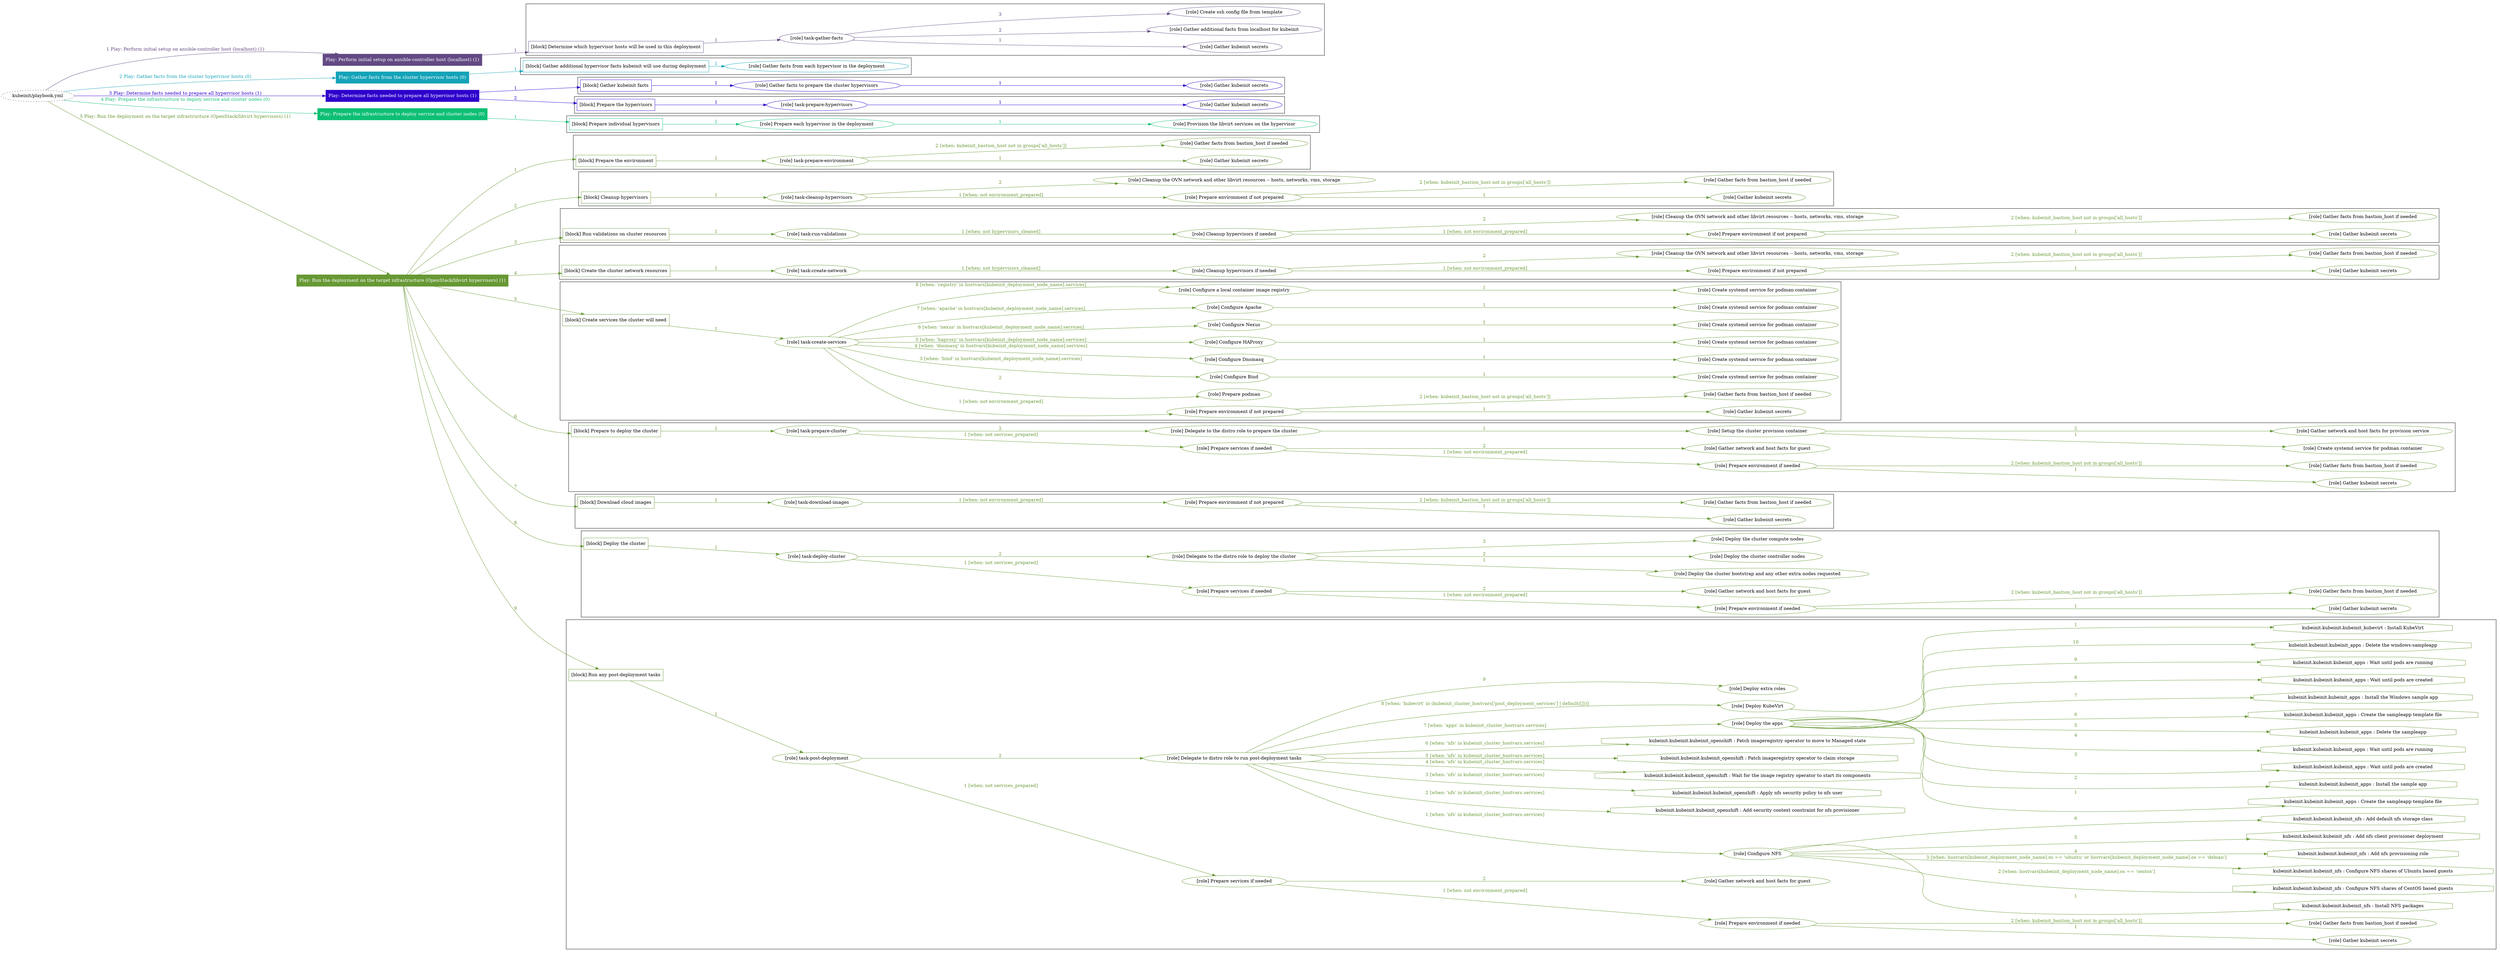 digraph {
	graph [concentrate=true ordering=in rankdir=LR ratio=fill]
	edge [esep=5 sep=10]
	"kubeinit/playbook.yml" [URL="/home/runner/work/kubeinit/kubeinit/kubeinit/playbook.yml" id=playbook_01d85b80 style=dotted]
	"kubeinit/playbook.yml" -> play_3785a8a6 [label="1 Play: Perform initial setup on ansible-controller host (localhost) (1)" color="#624983" fontcolor="#624983" id=edge_play_3785a8a6 labeltooltip="1 Play: Perform initial setup on ansible-controller host (localhost) (1)" tooltip="1 Play: Perform initial setup on ansible-controller host (localhost) (1)"]
	subgraph "Play: Perform initial setup on ansible-controller host (localhost) (1)" {
		play_3785a8a6 [label="Play: Perform initial setup on ansible-controller host (localhost) (1)" URL="/home/runner/work/kubeinit/kubeinit/kubeinit/playbook.yml" color="#624983" fontcolor="#ffffff" id=play_3785a8a6 shape=box style=filled tooltip=localhost]
		play_3785a8a6 -> block_5329eb02 [label=1 color="#624983" fontcolor="#624983" id=edge_block_5329eb02 labeltooltip=1 tooltip=1]
		subgraph cluster_block_5329eb02 {
			block_5329eb02 [label="[block] Determine which hypervisor hosts will be used in this deployment" URL="/home/runner/work/kubeinit/kubeinit/kubeinit/playbook.yml" color="#624983" id=block_5329eb02 labeltooltip="Determine which hypervisor hosts will be used in this deployment" shape=box tooltip="Determine which hypervisor hosts will be used in this deployment"]
			block_5329eb02 -> role_8358e03d [label="1 " color="#624983" fontcolor="#624983" id=edge_role_8358e03d labeltooltip="1 " tooltip="1 "]
			subgraph "task-gather-facts" {
				role_8358e03d [label="[role] task-gather-facts" URL="/home/runner/work/kubeinit/kubeinit/kubeinit/playbook.yml" color="#624983" id=role_8358e03d tooltip="task-gather-facts"]
				role_8358e03d -> role_225fe380 [label="1 " color="#624983" fontcolor="#624983" id=edge_role_225fe380 labeltooltip="1 " tooltip="1 "]
				subgraph "Gather kubeinit secrets" {
					role_225fe380 [label="[role] Gather kubeinit secrets" URL="/home/runner/.ansible/collections/ansible_collections/kubeinit/kubeinit/roles/kubeinit_prepare/tasks/build_hypervisors_group.yml" color="#624983" id=role_225fe380 tooltip="Gather kubeinit secrets"]
				}
				role_8358e03d -> role_c5b38afd [label="2 " color="#624983" fontcolor="#624983" id=edge_role_c5b38afd labeltooltip="2 " tooltip="2 "]
				subgraph "Gather additional facts from localhost for kubeinit" {
					role_c5b38afd [label="[role] Gather additional facts from localhost for kubeinit" URL="/home/runner/.ansible/collections/ansible_collections/kubeinit/kubeinit/roles/kubeinit_prepare/tasks/build_hypervisors_group.yml" color="#624983" id=role_c5b38afd tooltip="Gather additional facts from localhost for kubeinit"]
				}
				role_8358e03d -> role_5fcb6226 [label="3 " color="#624983" fontcolor="#624983" id=edge_role_5fcb6226 labeltooltip="3 " tooltip="3 "]
				subgraph "Create ssh config file from template" {
					role_5fcb6226 [label="[role] Create ssh config file from template" URL="/home/runner/.ansible/collections/ansible_collections/kubeinit/kubeinit/roles/kubeinit_prepare/tasks/build_hypervisors_group.yml" color="#624983" id=role_5fcb6226 tooltip="Create ssh config file from template"]
				}
			}
		}
	}
	"kubeinit/playbook.yml" -> play_e0eb6b1d [label="2 Play: Gather facts from the cluster hypervisor hosts (0)" color="#14a3b8" fontcolor="#14a3b8" id=edge_play_e0eb6b1d labeltooltip="2 Play: Gather facts from the cluster hypervisor hosts (0)" tooltip="2 Play: Gather facts from the cluster hypervisor hosts (0)"]
	subgraph "Play: Gather facts from the cluster hypervisor hosts (0)" {
		play_e0eb6b1d [label="Play: Gather facts from the cluster hypervisor hosts (0)" URL="/home/runner/work/kubeinit/kubeinit/kubeinit/playbook.yml" color="#14a3b8" fontcolor="#ffffff" id=play_e0eb6b1d shape=box style=filled tooltip="Play: Gather facts from the cluster hypervisor hosts (0)"]
		play_e0eb6b1d -> block_9f5213ae [label=1 color="#14a3b8" fontcolor="#14a3b8" id=edge_block_9f5213ae labeltooltip=1 tooltip=1]
		subgraph cluster_block_9f5213ae {
			block_9f5213ae [label="[block] Gather additional hypervisor facts kubeinit will use during deployment" URL="/home/runner/work/kubeinit/kubeinit/kubeinit/playbook.yml" color="#14a3b8" id=block_9f5213ae labeltooltip="Gather additional hypervisor facts kubeinit will use during deployment" shape=box tooltip="Gather additional hypervisor facts kubeinit will use during deployment"]
			block_9f5213ae -> role_2575044a [label="1 " color="#14a3b8" fontcolor="#14a3b8" id=edge_role_2575044a labeltooltip="1 " tooltip="1 "]
			subgraph "Gather facts from each hypervisor in the deployment" {
				role_2575044a [label="[role] Gather facts from each hypervisor in the deployment" URL="/home/runner/work/kubeinit/kubeinit/kubeinit/playbook.yml" color="#14a3b8" id=role_2575044a tooltip="Gather facts from each hypervisor in the deployment"]
			}
		}
	}
	"kubeinit/playbook.yml" -> play_742e9309 [label="3 Play: Determine facts needed to prepare all hypervisor hosts (1)" color="#2e00cc" fontcolor="#2e00cc" id=edge_play_742e9309 labeltooltip="3 Play: Determine facts needed to prepare all hypervisor hosts (1)" tooltip="3 Play: Determine facts needed to prepare all hypervisor hosts (1)"]
	subgraph "Play: Determine facts needed to prepare all hypervisor hosts (1)" {
		play_742e9309 [label="Play: Determine facts needed to prepare all hypervisor hosts (1)" URL="/home/runner/work/kubeinit/kubeinit/kubeinit/playbook.yml" color="#2e00cc" fontcolor="#ffffff" id=play_742e9309 shape=box style=filled tooltip=localhost]
		play_742e9309 -> block_6337d949 [label=1 color="#2e00cc" fontcolor="#2e00cc" id=edge_block_6337d949 labeltooltip=1 tooltip=1]
		subgraph cluster_block_6337d949 {
			block_6337d949 [label="[block] Gather kubeinit facts" URL="/home/runner/work/kubeinit/kubeinit/kubeinit/playbook.yml" color="#2e00cc" id=block_6337d949 labeltooltip="Gather kubeinit facts" shape=box tooltip="Gather kubeinit facts"]
			block_6337d949 -> role_e6c2a853 [label="1 " color="#2e00cc" fontcolor="#2e00cc" id=edge_role_e6c2a853 labeltooltip="1 " tooltip="1 "]
			subgraph "Gather facts to prepare the cluster hypervisors" {
				role_e6c2a853 [label="[role] Gather facts to prepare the cluster hypervisors" URL="/home/runner/work/kubeinit/kubeinit/kubeinit/playbook.yml" color="#2e00cc" id=role_e6c2a853 tooltip="Gather facts to prepare the cluster hypervisors"]
				role_e6c2a853 -> role_673e0868 [label="1 " color="#2e00cc" fontcolor="#2e00cc" id=edge_role_673e0868 labeltooltip="1 " tooltip="1 "]
				subgraph "Gather kubeinit secrets" {
					role_673e0868 [label="[role] Gather kubeinit secrets" URL="/home/runner/.ansible/collections/ansible_collections/kubeinit/kubeinit/roles/kubeinit_prepare/tasks/gather_kubeinit_facts.yml" color="#2e00cc" id=role_673e0868 tooltip="Gather kubeinit secrets"]
				}
			}
		}
		play_742e9309 -> block_fb7d876c [label=2 color="#2e00cc" fontcolor="#2e00cc" id=edge_block_fb7d876c labeltooltip=2 tooltip=2]
		subgraph cluster_block_fb7d876c {
			block_fb7d876c [label="[block] Prepare the hypervisors" URL="/home/runner/work/kubeinit/kubeinit/kubeinit/playbook.yml" color="#2e00cc" id=block_fb7d876c labeltooltip="Prepare the hypervisors" shape=box tooltip="Prepare the hypervisors"]
			block_fb7d876c -> role_aef531b2 [label="1 " color="#2e00cc" fontcolor="#2e00cc" id=edge_role_aef531b2 labeltooltip="1 " tooltip="1 "]
			subgraph "task-prepare-hypervisors" {
				role_aef531b2 [label="[role] task-prepare-hypervisors" URL="/home/runner/work/kubeinit/kubeinit/kubeinit/playbook.yml" color="#2e00cc" id=role_aef531b2 tooltip="task-prepare-hypervisors"]
				role_aef531b2 -> role_ce26bd23 [label="1 " color="#2e00cc" fontcolor="#2e00cc" id=edge_role_ce26bd23 labeltooltip="1 " tooltip="1 "]
				subgraph "Gather kubeinit secrets" {
					role_ce26bd23 [label="[role] Gather kubeinit secrets" URL="/home/runner/.ansible/collections/ansible_collections/kubeinit/kubeinit/roles/kubeinit_prepare/tasks/gather_kubeinit_facts.yml" color="#2e00cc" id=role_ce26bd23 tooltip="Gather kubeinit secrets"]
				}
			}
		}
	}
	"kubeinit/playbook.yml" -> play_235614dc [label="4 Play: Prepare the infrastructure to deploy service and cluster nodes (0)" color="#0dbf74" fontcolor="#0dbf74" id=edge_play_235614dc labeltooltip="4 Play: Prepare the infrastructure to deploy service and cluster nodes (0)" tooltip="4 Play: Prepare the infrastructure to deploy service and cluster nodes (0)"]
	subgraph "Play: Prepare the infrastructure to deploy service and cluster nodes (0)" {
		play_235614dc [label="Play: Prepare the infrastructure to deploy service and cluster nodes (0)" URL="/home/runner/work/kubeinit/kubeinit/kubeinit/playbook.yml" color="#0dbf74" fontcolor="#ffffff" id=play_235614dc shape=box style=filled tooltip="Play: Prepare the infrastructure to deploy service and cluster nodes (0)"]
		play_235614dc -> block_96fcbb6e [label=1 color="#0dbf74" fontcolor="#0dbf74" id=edge_block_96fcbb6e labeltooltip=1 tooltip=1]
		subgraph cluster_block_96fcbb6e {
			block_96fcbb6e [label="[block] Prepare individual hypervisors" URL="/home/runner/work/kubeinit/kubeinit/kubeinit/playbook.yml" color="#0dbf74" id=block_96fcbb6e labeltooltip="Prepare individual hypervisors" shape=box tooltip="Prepare individual hypervisors"]
			block_96fcbb6e -> role_f388e358 [label="1 " color="#0dbf74" fontcolor="#0dbf74" id=edge_role_f388e358 labeltooltip="1 " tooltip="1 "]
			subgraph "Prepare each hypervisor in the deployment" {
				role_f388e358 [label="[role] Prepare each hypervisor in the deployment" URL="/home/runner/work/kubeinit/kubeinit/kubeinit/playbook.yml" color="#0dbf74" id=role_f388e358 tooltip="Prepare each hypervisor in the deployment"]
				role_f388e358 -> role_c41fca25 [label="1 " color="#0dbf74" fontcolor="#0dbf74" id=edge_role_c41fca25 labeltooltip="1 " tooltip="1 "]
				subgraph "Provision the libvirt services on the hypervisor" {
					role_c41fca25 [label="[role] Provision the libvirt services on the hypervisor" URL="/home/runner/.ansible/collections/ansible_collections/kubeinit/kubeinit/roles/kubeinit_prepare/tasks/prepare_hypervisor.yml" color="#0dbf74" id=role_c41fca25 tooltip="Provision the libvirt services on the hypervisor"]
				}
			}
		}
	}
	"kubeinit/playbook.yml" -> play_b3425f97 [label="5 Play: Run the deployment on the target infrastructure (OpenStack/libvirt hypervisors) (1)" color="#679834" fontcolor="#679834" id=edge_play_b3425f97 labeltooltip="5 Play: Run the deployment on the target infrastructure (OpenStack/libvirt hypervisors) (1)" tooltip="5 Play: Run the deployment on the target infrastructure (OpenStack/libvirt hypervisors) (1)"]
	subgraph "Play: Run the deployment on the target infrastructure (OpenStack/libvirt hypervisors) (1)" {
		play_b3425f97 [label="Play: Run the deployment on the target infrastructure (OpenStack/libvirt hypervisors) (1)" URL="/home/runner/work/kubeinit/kubeinit/kubeinit/playbook.yml" color="#679834" fontcolor="#ffffff" id=play_b3425f97 shape=box style=filled tooltip=localhost]
		play_b3425f97 -> block_411c1787 [label=1 color="#679834" fontcolor="#679834" id=edge_block_411c1787 labeltooltip=1 tooltip=1]
		subgraph cluster_block_411c1787 {
			block_411c1787 [label="[block] Prepare the environment" URL="/home/runner/work/kubeinit/kubeinit/kubeinit/playbook.yml" color="#679834" id=block_411c1787 labeltooltip="Prepare the environment" shape=box tooltip="Prepare the environment"]
			block_411c1787 -> role_1456b27b [label="1 " color="#679834" fontcolor="#679834" id=edge_role_1456b27b labeltooltip="1 " tooltip="1 "]
			subgraph "task-prepare-environment" {
				role_1456b27b [label="[role] task-prepare-environment" URL="/home/runner/work/kubeinit/kubeinit/kubeinit/playbook.yml" color="#679834" id=role_1456b27b tooltip="task-prepare-environment"]
				role_1456b27b -> role_28a16253 [label="1 " color="#679834" fontcolor="#679834" id=edge_role_28a16253 labeltooltip="1 " tooltip="1 "]
				subgraph "Gather kubeinit secrets" {
					role_28a16253 [label="[role] Gather kubeinit secrets" URL="/home/runner/.ansible/collections/ansible_collections/kubeinit/kubeinit/roles/kubeinit_prepare/tasks/gather_kubeinit_facts.yml" color="#679834" id=role_28a16253 tooltip="Gather kubeinit secrets"]
				}
				role_1456b27b -> role_423ded57 [label="2 [when: kubeinit_bastion_host not in groups['all_hosts']]" color="#679834" fontcolor="#679834" id=edge_role_423ded57 labeltooltip="2 [when: kubeinit_bastion_host not in groups['all_hosts']]" tooltip="2 [when: kubeinit_bastion_host not in groups['all_hosts']]"]
				subgraph "Gather facts from bastion_host if needed" {
					role_423ded57 [label="[role] Gather facts from bastion_host if needed" URL="/home/runner/.ansible/collections/ansible_collections/kubeinit/kubeinit/roles/kubeinit_prepare/tasks/main.yml" color="#679834" id=role_423ded57 tooltip="Gather facts from bastion_host if needed"]
				}
			}
		}
		play_b3425f97 -> block_fc45793d [label=2 color="#679834" fontcolor="#679834" id=edge_block_fc45793d labeltooltip=2 tooltip=2]
		subgraph cluster_block_fc45793d {
			block_fc45793d [label="[block] Cleanup hypervisors" URL="/home/runner/work/kubeinit/kubeinit/kubeinit/playbook.yml" color="#679834" id=block_fc45793d labeltooltip="Cleanup hypervisors" shape=box tooltip="Cleanup hypervisors"]
			block_fc45793d -> role_760234c0 [label="1 " color="#679834" fontcolor="#679834" id=edge_role_760234c0 labeltooltip="1 " tooltip="1 "]
			subgraph "task-cleanup-hypervisors" {
				role_760234c0 [label="[role] task-cleanup-hypervisors" URL="/home/runner/work/kubeinit/kubeinit/kubeinit/playbook.yml" color="#679834" id=role_760234c0 tooltip="task-cleanup-hypervisors"]
				role_760234c0 -> role_7d12f25f [label="1 [when: not environment_prepared]" color="#679834" fontcolor="#679834" id=edge_role_7d12f25f labeltooltip="1 [when: not environment_prepared]" tooltip="1 [when: not environment_prepared]"]
				subgraph "Prepare environment if not prepared" {
					role_7d12f25f [label="[role] Prepare environment if not prepared" URL="/home/runner/.ansible/collections/ansible_collections/kubeinit/kubeinit/roles/kubeinit_libvirt/tasks/cleanup_hypervisors.yml" color="#679834" id=role_7d12f25f tooltip="Prepare environment if not prepared"]
					role_7d12f25f -> role_213722a7 [label="1 " color="#679834" fontcolor="#679834" id=edge_role_213722a7 labeltooltip="1 " tooltip="1 "]
					subgraph "Gather kubeinit secrets" {
						role_213722a7 [label="[role] Gather kubeinit secrets" URL="/home/runner/.ansible/collections/ansible_collections/kubeinit/kubeinit/roles/kubeinit_prepare/tasks/gather_kubeinit_facts.yml" color="#679834" id=role_213722a7 tooltip="Gather kubeinit secrets"]
					}
					role_7d12f25f -> role_403885c0 [label="2 [when: kubeinit_bastion_host not in groups['all_hosts']]" color="#679834" fontcolor="#679834" id=edge_role_403885c0 labeltooltip="2 [when: kubeinit_bastion_host not in groups['all_hosts']]" tooltip="2 [when: kubeinit_bastion_host not in groups['all_hosts']]"]
					subgraph "Gather facts from bastion_host if needed" {
						role_403885c0 [label="[role] Gather facts from bastion_host if needed" URL="/home/runner/.ansible/collections/ansible_collections/kubeinit/kubeinit/roles/kubeinit_prepare/tasks/main.yml" color="#679834" id=role_403885c0 tooltip="Gather facts from bastion_host if needed"]
					}
				}
				role_760234c0 -> role_26998427 [label="2 " color="#679834" fontcolor="#679834" id=edge_role_26998427 labeltooltip="2 " tooltip="2 "]
				subgraph "Cleanup the OVN network and other libvirt resources -- hosts, networks, vms, storage" {
					role_26998427 [label="[role] Cleanup the OVN network and other libvirt resources -- hosts, networks, vms, storage" URL="/home/runner/.ansible/collections/ansible_collections/kubeinit/kubeinit/roles/kubeinit_libvirt/tasks/cleanup_hypervisors.yml" color="#679834" id=role_26998427 tooltip="Cleanup the OVN network and other libvirt resources -- hosts, networks, vms, storage"]
				}
			}
		}
		play_b3425f97 -> block_122995e0 [label=3 color="#679834" fontcolor="#679834" id=edge_block_122995e0 labeltooltip=3 tooltip=3]
		subgraph cluster_block_122995e0 {
			block_122995e0 [label="[block] Run validations on cluster resources" URL="/home/runner/work/kubeinit/kubeinit/kubeinit/playbook.yml" color="#679834" id=block_122995e0 labeltooltip="Run validations on cluster resources" shape=box tooltip="Run validations on cluster resources"]
			block_122995e0 -> role_71a7a7f0 [label="1 " color="#679834" fontcolor="#679834" id=edge_role_71a7a7f0 labeltooltip="1 " tooltip="1 "]
			subgraph "task-run-validations" {
				role_71a7a7f0 [label="[role] task-run-validations" URL="/home/runner/work/kubeinit/kubeinit/kubeinit/playbook.yml" color="#679834" id=role_71a7a7f0 tooltip="task-run-validations"]
				role_71a7a7f0 -> role_948289d3 [label="1 [when: not hypervisors_cleaned]" color="#679834" fontcolor="#679834" id=edge_role_948289d3 labeltooltip="1 [when: not hypervisors_cleaned]" tooltip="1 [when: not hypervisors_cleaned]"]
				subgraph "Cleanup hypervisors if needed" {
					role_948289d3 [label="[role] Cleanup hypervisors if needed" URL="/home/runner/.ansible/collections/ansible_collections/kubeinit/kubeinit/roles/kubeinit_validations/tasks/main.yml" color="#679834" id=role_948289d3 tooltip="Cleanup hypervisors if needed"]
					role_948289d3 -> role_897938ac [label="1 [when: not environment_prepared]" color="#679834" fontcolor="#679834" id=edge_role_897938ac labeltooltip="1 [when: not environment_prepared]" tooltip="1 [when: not environment_prepared]"]
					subgraph "Prepare environment if not prepared" {
						role_897938ac [label="[role] Prepare environment if not prepared" URL="/home/runner/.ansible/collections/ansible_collections/kubeinit/kubeinit/roles/kubeinit_libvirt/tasks/cleanup_hypervisors.yml" color="#679834" id=role_897938ac tooltip="Prepare environment if not prepared"]
						role_897938ac -> role_69cac88b [label="1 " color="#679834" fontcolor="#679834" id=edge_role_69cac88b labeltooltip="1 " tooltip="1 "]
						subgraph "Gather kubeinit secrets" {
							role_69cac88b [label="[role] Gather kubeinit secrets" URL="/home/runner/.ansible/collections/ansible_collections/kubeinit/kubeinit/roles/kubeinit_prepare/tasks/gather_kubeinit_facts.yml" color="#679834" id=role_69cac88b tooltip="Gather kubeinit secrets"]
						}
						role_897938ac -> role_ff50681e [label="2 [when: kubeinit_bastion_host not in groups['all_hosts']]" color="#679834" fontcolor="#679834" id=edge_role_ff50681e labeltooltip="2 [when: kubeinit_bastion_host not in groups['all_hosts']]" tooltip="2 [when: kubeinit_bastion_host not in groups['all_hosts']]"]
						subgraph "Gather facts from bastion_host if needed" {
							role_ff50681e [label="[role] Gather facts from bastion_host if needed" URL="/home/runner/.ansible/collections/ansible_collections/kubeinit/kubeinit/roles/kubeinit_prepare/tasks/main.yml" color="#679834" id=role_ff50681e tooltip="Gather facts from bastion_host if needed"]
						}
					}
					role_948289d3 -> role_19290c69 [label="2 " color="#679834" fontcolor="#679834" id=edge_role_19290c69 labeltooltip="2 " tooltip="2 "]
					subgraph "Cleanup the OVN network and other libvirt resources -- hosts, networks, vms, storage" {
						role_19290c69 [label="[role] Cleanup the OVN network and other libvirt resources -- hosts, networks, vms, storage" URL="/home/runner/.ansible/collections/ansible_collections/kubeinit/kubeinit/roles/kubeinit_libvirt/tasks/cleanup_hypervisors.yml" color="#679834" id=role_19290c69 tooltip="Cleanup the OVN network and other libvirt resources -- hosts, networks, vms, storage"]
					}
				}
			}
		}
		play_b3425f97 -> block_e254feb3 [label=4 color="#679834" fontcolor="#679834" id=edge_block_e254feb3 labeltooltip=4 tooltip=4]
		subgraph cluster_block_e254feb3 {
			block_e254feb3 [label="[block] Create the cluster network resources" URL="/home/runner/work/kubeinit/kubeinit/kubeinit/playbook.yml" color="#679834" id=block_e254feb3 labeltooltip="Create the cluster network resources" shape=box tooltip="Create the cluster network resources"]
			block_e254feb3 -> role_54d1d043 [label="1 " color="#679834" fontcolor="#679834" id=edge_role_54d1d043 labeltooltip="1 " tooltip="1 "]
			subgraph "task-create-network" {
				role_54d1d043 [label="[role] task-create-network" URL="/home/runner/work/kubeinit/kubeinit/kubeinit/playbook.yml" color="#679834" id=role_54d1d043 tooltip="task-create-network"]
				role_54d1d043 -> role_89f4a94b [label="1 [when: not hypervisors_cleaned]" color="#679834" fontcolor="#679834" id=edge_role_89f4a94b labeltooltip="1 [when: not hypervisors_cleaned]" tooltip="1 [when: not hypervisors_cleaned]"]
				subgraph "Cleanup hypervisors if needed" {
					role_89f4a94b [label="[role] Cleanup hypervisors if needed" URL="/home/runner/.ansible/collections/ansible_collections/kubeinit/kubeinit/roles/kubeinit_libvirt/tasks/create_network.yml" color="#679834" id=role_89f4a94b tooltip="Cleanup hypervisors if needed"]
					role_89f4a94b -> role_331d3720 [label="1 [when: not environment_prepared]" color="#679834" fontcolor="#679834" id=edge_role_331d3720 labeltooltip="1 [when: not environment_prepared]" tooltip="1 [when: not environment_prepared]"]
					subgraph "Prepare environment if not prepared" {
						role_331d3720 [label="[role] Prepare environment if not prepared" URL="/home/runner/.ansible/collections/ansible_collections/kubeinit/kubeinit/roles/kubeinit_libvirt/tasks/cleanup_hypervisors.yml" color="#679834" id=role_331d3720 tooltip="Prepare environment if not prepared"]
						role_331d3720 -> role_55261e34 [label="1 " color="#679834" fontcolor="#679834" id=edge_role_55261e34 labeltooltip="1 " tooltip="1 "]
						subgraph "Gather kubeinit secrets" {
							role_55261e34 [label="[role] Gather kubeinit secrets" URL="/home/runner/.ansible/collections/ansible_collections/kubeinit/kubeinit/roles/kubeinit_prepare/tasks/gather_kubeinit_facts.yml" color="#679834" id=role_55261e34 tooltip="Gather kubeinit secrets"]
						}
						role_331d3720 -> role_38a70c83 [label="2 [when: kubeinit_bastion_host not in groups['all_hosts']]" color="#679834" fontcolor="#679834" id=edge_role_38a70c83 labeltooltip="2 [when: kubeinit_bastion_host not in groups['all_hosts']]" tooltip="2 [when: kubeinit_bastion_host not in groups['all_hosts']]"]
						subgraph "Gather facts from bastion_host if needed" {
							role_38a70c83 [label="[role] Gather facts from bastion_host if needed" URL="/home/runner/.ansible/collections/ansible_collections/kubeinit/kubeinit/roles/kubeinit_prepare/tasks/main.yml" color="#679834" id=role_38a70c83 tooltip="Gather facts from bastion_host if needed"]
						}
					}
					role_89f4a94b -> role_b6656e81 [label="2 " color="#679834" fontcolor="#679834" id=edge_role_b6656e81 labeltooltip="2 " tooltip="2 "]
					subgraph "Cleanup the OVN network and other libvirt resources -- hosts, networks, vms, storage" {
						role_b6656e81 [label="[role] Cleanup the OVN network and other libvirt resources -- hosts, networks, vms, storage" URL="/home/runner/.ansible/collections/ansible_collections/kubeinit/kubeinit/roles/kubeinit_libvirt/tasks/cleanup_hypervisors.yml" color="#679834" id=role_b6656e81 tooltip="Cleanup the OVN network and other libvirt resources -- hosts, networks, vms, storage"]
					}
				}
			}
		}
		play_b3425f97 -> block_56af5b9b [label=5 color="#679834" fontcolor="#679834" id=edge_block_56af5b9b labeltooltip=5 tooltip=5]
		subgraph cluster_block_56af5b9b {
			block_56af5b9b [label="[block] Create services the cluster will need" URL="/home/runner/work/kubeinit/kubeinit/kubeinit/playbook.yml" color="#679834" id=block_56af5b9b labeltooltip="Create services the cluster will need" shape=box tooltip="Create services the cluster will need"]
			block_56af5b9b -> role_ccab3cca [label="1 " color="#679834" fontcolor="#679834" id=edge_role_ccab3cca labeltooltip="1 " tooltip="1 "]
			subgraph "task-create-services" {
				role_ccab3cca [label="[role] task-create-services" URL="/home/runner/work/kubeinit/kubeinit/kubeinit/playbook.yml" color="#679834" id=role_ccab3cca tooltip="task-create-services"]
				role_ccab3cca -> role_3484808f [label="1 [when: not environment_prepared]" color="#679834" fontcolor="#679834" id=edge_role_3484808f labeltooltip="1 [when: not environment_prepared]" tooltip="1 [when: not environment_prepared]"]
				subgraph "Prepare environment if not prepared" {
					role_3484808f [label="[role] Prepare environment if not prepared" URL="/home/runner/.ansible/collections/ansible_collections/kubeinit/kubeinit/roles/kubeinit_services/tasks/main.yml" color="#679834" id=role_3484808f tooltip="Prepare environment if not prepared"]
					role_3484808f -> role_03bc2f61 [label="1 " color="#679834" fontcolor="#679834" id=edge_role_03bc2f61 labeltooltip="1 " tooltip="1 "]
					subgraph "Gather kubeinit secrets" {
						role_03bc2f61 [label="[role] Gather kubeinit secrets" URL="/home/runner/.ansible/collections/ansible_collections/kubeinit/kubeinit/roles/kubeinit_prepare/tasks/gather_kubeinit_facts.yml" color="#679834" id=role_03bc2f61 tooltip="Gather kubeinit secrets"]
					}
					role_3484808f -> role_4418090c [label="2 [when: kubeinit_bastion_host not in groups['all_hosts']]" color="#679834" fontcolor="#679834" id=edge_role_4418090c labeltooltip="2 [when: kubeinit_bastion_host not in groups['all_hosts']]" tooltip="2 [when: kubeinit_bastion_host not in groups['all_hosts']]"]
					subgraph "Gather facts from bastion_host if needed" {
						role_4418090c [label="[role] Gather facts from bastion_host if needed" URL="/home/runner/.ansible/collections/ansible_collections/kubeinit/kubeinit/roles/kubeinit_prepare/tasks/main.yml" color="#679834" id=role_4418090c tooltip="Gather facts from bastion_host if needed"]
					}
				}
				role_ccab3cca -> role_50983308 [label="2 " color="#679834" fontcolor="#679834" id=edge_role_50983308 labeltooltip="2 " tooltip="2 "]
				subgraph "Prepare podman" {
					role_50983308 [label="[role] Prepare podman" URL="/home/runner/.ansible/collections/ansible_collections/kubeinit/kubeinit/roles/kubeinit_services/tasks/00_create_service_pod.yml" color="#679834" id=role_50983308 tooltip="Prepare podman"]
				}
				role_ccab3cca -> role_5e48f048 [label="3 [when: 'bind' in hostvars[kubeinit_deployment_node_name].services]" color="#679834" fontcolor="#679834" id=edge_role_5e48f048 labeltooltip="3 [when: 'bind' in hostvars[kubeinit_deployment_node_name].services]" tooltip="3 [when: 'bind' in hostvars[kubeinit_deployment_node_name].services]"]
				subgraph "Configure Bind" {
					role_5e48f048 [label="[role] Configure Bind" URL="/home/runner/.ansible/collections/ansible_collections/kubeinit/kubeinit/roles/kubeinit_services/tasks/start_services_containers.yml" color="#679834" id=role_5e48f048 tooltip="Configure Bind"]
					role_5e48f048 -> role_467c3cf4 [label="1 " color="#679834" fontcolor="#679834" id=edge_role_467c3cf4 labeltooltip="1 " tooltip="1 "]
					subgraph "Create systemd service for podman container" {
						role_467c3cf4 [label="[role] Create systemd service for podman container" URL="/home/runner/.ansible/collections/ansible_collections/kubeinit/kubeinit/roles/kubeinit_bind/tasks/main.yml" color="#679834" id=role_467c3cf4 tooltip="Create systemd service for podman container"]
					}
				}
				role_ccab3cca -> role_de6f7aa8 [label="4 [when: 'dnsmasq' in hostvars[kubeinit_deployment_node_name].services]" color="#679834" fontcolor="#679834" id=edge_role_de6f7aa8 labeltooltip="4 [when: 'dnsmasq' in hostvars[kubeinit_deployment_node_name].services]" tooltip="4 [when: 'dnsmasq' in hostvars[kubeinit_deployment_node_name].services]"]
				subgraph "Configure Dnsmasq" {
					role_de6f7aa8 [label="[role] Configure Dnsmasq" URL="/home/runner/.ansible/collections/ansible_collections/kubeinit/kubeinit/roles/kubeinit_services/tasks/start_services_containers.yml" color="#679834" id=role_de6f7aa8 tooltip="Configure Dnsmasq"]
					role_de6f7aa8 -> role_a5a5af30 [label="1 " color="#679834" fontcolor="#679834" id=edge_role_a5a5af30 labeltooltip="1 " tooltip="1 "]
					subgraph "Create systemd service for podman container" {
						role_a5a5af30 [label="[role] Create systemd service for podman container" URL="/home/runner/.ansible/collections/ansible_collections/kubeinit/kubeinit/roles/kubeinit_dnsmasq/tasks/main.yml" color="#679834" id=role_a5a5af30 tooltip="Create systemd service for podman container"]
					}
				}
				role_ccab3cca -> role_b5787ff5 [label="5 [when: 'haproxy' in hostvars[kubeinit_deployment_node_name].services]" color="#679834" fontcolor="#679834" id=edge_role_b5787ff5 labeltooltip="5 [when: 'haproxy' in hostvars[kubeinit_deployment_node_name].services]" tooltip="5 [when: 'haproxy' in hostvars[kubeinit_deployment_node_name].services]"]
				subgraph "Configure HAProxy" {
					role_b5787ff5 [label="[role] Configure HAProxy" URL="/home/runner/.ansible/collections/ansible_collections/kubeinit/kubeinit/roles/kubeinit_services/tasks/start_services_containers.yml" color="#679834" id=role_b5787ff5 tooltip="Configure HAProxy"]
					role_b5787ff5 -> role_53fe87df [label="1 " color="#679834" fontcolor="#679834" id=edge_role_53fe87df labeltooltip="1 " tooltip="1 "]
					subgraph "Create systemd service for podman container" {
						role_53fe87df [label="[role] Create systemd service for podman container" URL="/home/runner/.ansible/collections/ansible_collections/kubeinit/kubeinit/roles/kubeinit_haproxy/tasks/main.yml" color="#679834" id=role_53fe87df tooltip="Create systemd service for podman container"]
					}
				}
				role_ccab3cca -> role_e6d8c419 [label="6 [when: 'nexus' in hostvars[kubeinit_deployment_node_name].services]" color="#679834" fontcolor="#679834" id=edge_role_e6d8c419 labeltooltip="6 [when: 'nexus' in hostvars[kubeinit_deployment_node_name].services]" tooltip="6 [when: 'nexus' in hostvars[kubeinit_deployment_node_name].services]"]
				subgraph "Configure Nexus" {
					role_e6d8c419 [label="[role] Configure Nexus" URL="/home/runner/.ansible/collections/ansible_collections/kubeinit/kubeinit/roles/kubeinit_services/tasks/start_services_containers.yml" color="#679834" id=role_e6d8c419 tooltip="Configure Nexus"]
					role_e6d8c419 -> role_7038a661 [label="1 " color="#679834" fontcolor="#679834" id=edge_role_7038a661 labeltooltip="1 " tooltip="1 "]
					subgraph "Create systemd service for podman container" {
						role_7038a661 [label="[role] Create systemd service for podman container" URL="/home/runner/.ansible/collections/ansible_collections/kubeinit/kubeinit/roles/kubeinit_nexus/tasks/main.yml" color="#679834" id=role_7038a661 tooltip="Create systemd service for podman container"]
					}
				}
				role_ccab3cca -> role_018dc893 [label="7 [when: 'apache' in hostvars[kubeinit_deployment_node_name].services]" color="#679834" fontcolor="#679834" id=edge_role_018dc893 labeltooltip="7 [when: 'apache' in hostvars[kubeinit_deployment_node_name].services]" tooltip="7 [when: 'apache' in hostvars[kubeinit_deployment_node_name].services]"]
				subgraph "Configure Apache" {
					role_018dc893 [label="[role] Configure Apache" URL="/home/runner/.ansible/collections/ansible_collections/kubeinit/kubeinit/roles/kubeinit_services/tasks/start_services_containers.yml" color="#679834" id=role_018dc893 tooltip="Configure Apache"]
					role_018dc893 -> role_c266bbf1 [label="1 " color="#679834" fontcolor="#679834" id=edge_role_c266bbf1 labeltooltip="1 " tooltip="1 "]
					subgraph "Create systemd service for podman container" {
						role_c266bbf1 [label="[role] Create systemd service for podman container" URL="/home/runner/.ansible/collections/ansible_collections/kubeinit/kubeinit/roles/kubeinit_apache/tasks/main.yml" color="#679834" id=role_c266bbf1 tooltip="Create systemd service for podman container"]
					}
				}
				role_ccab3cca -> role_d3db30be [label="8 [when: 'registry' in hostvars[kubeinit_deployment_node_name].services]" color="#679834" fontcolor="#679834" id=edge_role_d3db30be labeltooltip="8 [when: 'registry' in hostvars[kubeinit_deployment_node_name].services]" tooltip="8 [when: 'registry' in hostvars[kubeinit_deployment_node_name].services]"]
				subgraph "Configure a local container image registry" {
					role_d3db30be [label="[role] Configure a local container image registry" URL="/home/runner/.ansible/collections/ansible_collections/kubeinit/kubeinit/roles/kubeinit_services/tasks/start_services_containers.yml" color="#679834" id=role_d3db30be tooltip="Configure a local container image registry"]
					role_d3db30be -> role_0c663246 [label="1 " color="#679834" fontcolor="#679834" id=edge_role_0c663246 labeltooltip="1 " tooltip="1 "]
					subgraph "Create systemd service for podman container" {
						role_0c663246 [label="[role] Create systemd service for podman container" URL="/home/runner/.ansible/collections/ansible_collections/kubeinit/kubeinit/roles/kubeinit_registry/tasks/main.yml" color="#679834" id=role_0c663246 tooltip="Create systemd service for podman container"]
					}
				}
			}
		}
		play_b3425f97 -> block_c1910aa2 [label=6 color="#679834" fontcolor="#679834" id=edge_block_c1910aa2 labeltooltip=6 tooltip=6]
		subgraph cluster_block_c1910aa2 {
			block_c1910aa2 [label="[block] Prepare to deploy the cluster" URL="/home/runner/work/kubeinit/kubeinit/kubeinit/playbook.yml" color="#679834" id=block_c1910aa2 labeltooltip="Prepare to deploy the cluster" shape=box tooltip="Prepare to deploy the cluster"]
			block_c1910aa2 -> role_710f5fc4 [label="1 " color="#679834" fontcolor="#679834" id=edge_role_710f5fc4 labeltooltip="1 " tooltip="1 "]
			subgraph "task-prepare-cluster" {
				role_710f5fc4 [label="[role] task-prepare-cluster" URL="/home/runner/work/kubeinit/kubeinit/kubeinit/playbook.yml" color="#679834" id=role_710f5fc4 tooltip="task-prepare-cluster"]
				role_710f5fc4 -> role_e9ca7ab9 [label="1 [when: not services_prepared]" color="#679834" fontcolor="#679834" id=edge_role_e9ca7ab9 labeltooltip="1 [when: not services_prepared]" tooltip="1 [when: not services_prepared]"]
				subgraph "Prepare services if needed" {
					role_e9ca7ab9 [label="[role] Prepare services if needed" URL="/home/runner/.ansible/collections/ansible_collections/kubeinit/kubeinit/roles/kubeinit_prepare/tasks/prepare_cluster.yml" color="#679834" id=role_e9ca7ab9 tooltip="Prepare services if needed"]
					role_e9ca7ab9 -> role_3fe374e2 [label="1 [when: not environment_prepared]" color="#679834" fontcolor="#679834" id=edge_role_3fe374e2 labeltooltip="1 [when: not environment_prepared]" tooltip="1 [when: not environment_prepared]"]
					subgraph "Prepare environment if needed" {
						role_3fe374e2 [label="[role] Prepare environment if needed" URL="/home/runner/.ansible/collections/ansible_collections/kubeinit/kubeinit/roles/kubeinit_services/tasks/prepare_services.yml" color="#679834" id=role_3fe374e2 tooltip="Prepare environment if needed"]
						role_3fe374e2 -> role_15582a41 [label="1 " color="#679834" fontcolor="#679834" id=edge_role_15582a41 labeltooltip="1 " tooltip="1 "]
						subgraph "Gather kubeinit secrets" {
							role_15582a41 [label="[role] Gather kubeinit secrets" URL="/home/runner/.ansible/collections/ansible_collections/kubeinit/kubeinit/roles/kubeinit_prepare/tasks/gather_kubeinit_facts.yml" color="#679834" id=role_15582a41 tooltip="Gather kubeinit secrets"]
						}
						role_3fe374e2 -> role_fbac6824 [label="2 [when: kubeinit_bastion_host not in groups['all_hosts']]" color="#679834" fontcolor="#679834" id=edge_role_fbac6824 labeltooltip="2 [when: kubeinit_bastion_host not in groups['all_hosts']]" tooltip="2 [when: kubeinit_bastion_host not in groups['all_hosts']]"]
						subgraph "Gather facts from bastion_host if needed" {
							role_fbac6824 [label="[role] Gather facts from bastion_host if needed" URL="/home/runner/.ansible/collections/ansible_collections/kubeinit/kubeinit/roles/kubeinit_prepare/tasks/main.yml" color="#679834" id=role_fbac6824 tooltip="Gather facts from bastion_host if needed"]
						}
					}
					role_e9ca7ab9 -> role_2579115b [label="2 " color="#679834" fontcolor="#679834" id=edge_role_2579115b labeltooltip="2 " tooltip="2 "]
					subgraph "Gather network and host facts for guest" {
						role_2579115b [label="[role] Gather network and host facts for guest" URL="/home/runner/.ansible/collections/ansible_collections/kubeinit/kubeinit/roles/kubeinit_services/tasks/prepare_services.yml" color="#679834" id=role_2579115b tooltip="Gather network and host facts for guest"]
					}
				}
				role_710f5fc4 -> role_e4b75048 [label="2 " color="#679834" fontcolor="#679834" id=edge_role_e4b75048 labeltooltip="2 " tooltip="2 "]
				subgraph "Delegate to the distro role to prepare the cluster" {
					role_e4b75048 [label="[role] Delegate to the distro role to prepare the cluster" URL="/home/runner/.ansible/collections/ansible_collections/kubeinit/kubeinit/roles/kubeinit_prepare/tasks/prepare_cluster.yml" color="#679834" id=role_e4b75048 tooltip="Delegate to the distro role to prepare the cluster"]
					role_e4b75048 -> role_ab70dda8 [label="1 " color="#679834" fontcolor="#679834" id=edge_role_ab70dda8 labeltooltip="1 " tooltip="1 "]
					subgraph "Setup the cluster provision container" {
						role_ab70dda8 [label="[role] Setup the cluster provision container" URL="/home/runner/.ansible/collections/ansible_collections/kubeinit/kubeinit/roles/kubeinit_openshift/tasks/prepare_cluster.yml" color="#679834" id=role_ab70dda8 tooltip="Setup the cluster provision container"]
						role_ab70dda8 -> role_7f5b3c90 [label="1 " color="#679834" fontcolor="#679834" id=edge_role_7f5b3c90 labeltooltip="1 " tooltip="1 "]
						subgraph "Create systemd service for podman container" {
							role_7f5b3c90 [label="[role] Create systemd service for podman container" URL="/home/runner/.ansible/collections/ansible_collections/kubeinit/kubeinit/roles/kubeinit_services/tasks/create_provision_container.yml" color="#679834" id=role_7f5b3c90 tooltip="Create systemd service for podman container"]
						}
						role_ab70dda8 -> role_2250fffa [label="2 " color="#679834" fontcolor="#679834" id=edge_role_2250fffa labeltooltip="2 " tooltip="2 "]
						subgraph "Gather network and host facts for provision service" {
							role_2250fffa [label="[role] Gather network and host facts for provision service" URL="/home/runner/.ansible/collections/ansible_collections/kubeinit/kubeinit/roles/kubeinit_services/tasks/create_provision_container.yml" color="#679834" id=role_2250fffa tooltip="Gather network and host facts for provision service"]
						}
					}
				}
			}
		}
		play_b3425f97 -> block_46aba767 [label=7 color="#679834" fontcolor="#679834" id=edge_block_46aba767 labeltooltip=7 tooltip=7]
		subgraph cluster_block_46aba767 {
			block_46aba767 [label="[block] Download cloud images" URL="/home/runner/work/kubeinit/kubeinit/kubeinit/playbook.yml" color="#679834" id=block_46aba767 labeltooltip="Download cloud images" shape=box tooltip="Download cloud images"]
			block_46aba767 -> role_fb4e1c81 [label="1 " color="#679834" fontcolor="#679834" id=edge_role_fb4e1c81 labeltooltip="1 " tooltip="1 "]
			subgraph "task-download-images" {
				role_fb4e1c81 [label="[role] task-download-images" URL="/home/runner/work/kubeinit/kubeinit/kubeinit/playbook.yml" color="#679834" id=role_fb4e1c81 tooltip="task-download-images"]
				role_fb4e1c81 -> role_dfaf408a [label="1 [when: not environment_prepared]" color="#679834" fontcolor="#679834" id=edge_role_dfaf408a labeltooltip="1 [when: not environment_prepared]" tooltip="1 [when: not environment_prepared]"]
				subgraph "Prepare environment if not prepared" {
					role_dfaf408a [label="[role] Prepare environment if not prepared" URL="/home/runner/.ansible/collections/ansible_collections/kubeinit/kubeinit/roles/kubeinit_libvirt/tasks/download_cloud_images.yml" color="#679834" id=role_dfaf408a tooltip="Prepare environment if not prepared"]
					role_dfaf408a -> role_806e28be [label="1 " color="#679834" fontcolor="#679834" id=edge_role_806e28be labeltooltip="1 " tooltip="1 "]
					subgraph "Gather kubeinit secrets" {
						role_806e28be [label="[role] Gather kubeinit secrets" URL="/home/runner/.ansible/collections/ansible_collections/kubeinit/kubeinit/roles/kubeinit_prepare/tasks/gather_kubeinit_facts.yml" color="#679834" id=role_806e28be tooltip="Gather kubeinit secrets"]
					}
					role_dfaf408a -> role_314b1c64 [label="2 [when: kubeinit_bastion_host not in groups['all_hosts']]" color="#679834" fontcolor="#679834" id=edge_role_314b1c64 labeltooltip="2 [when: kubeinit_bastion_host not in groups['all_hosts']]" tooltip="2 [when: kubeinit_bastion_host not in groups['all_hosts']]"]
					subgraph "Gather facts from bastion_host if needed" {
						role_314b1c64 [label="[role] Gather facts from bastion_host if needed" URL="/home/runner/.ansible/collections/ansible_collections/kubeinit/kubeinit/roles/kubeinit_prepare/tasks/main.yml" color="#679834" id=role_314b1c64 tooltip="Gather facts from bastion_host if needed"]
					}
				}
			}
		}
		play_b3425f97 -> block_2ab4479e [label=8 color="#679834" fontcolor="#679834" id=edge_block_2ab4479e labeltooltip=8 tooltip=8]
		subgraph cluster_block_2ab4479e {
			block_2ab4479e [label="[block] Deploy the cluster" URL="/home/runner/work/kubeinit/kubeinit/kubeinit/playbook.yml" color="#679834" id=block_2ab4479e labeltooltip="Deploy the cluster" shape=box tooltip="Deploy the cluster"]
			block_2ab4479e -> role_bd50baf1 [label="1 " color="#679834" fontcolor="#679834" id=edge_role_bd50baf1 labeltooltip="1 " tooltip="1 "]
			subgraph "task-deploy-cluster" {
				role_bd50baf1 [label="[role] task-deploy-cluster" URL="/home/runner/work/kubeinit/kubeinit/kubeinit/playbook.yml" color="#679834" id=role_bd50baf1 tooltip="task-deploy-cluster"]
				role_bd50baf1 -> role_54ef3bed [label="1 [when: not services_prepared]" color="#679834" fontcolor="#679834" id=edge_role_54ef3bed labeltooltip="1 [when: not services_prepared]" tooltip="1 [when: not services_prepared]"]
				subgraph "Prepare services if needed" {
					role_54ef3bed [label="[role] Prepare services if needed" URL="/home/runner/.ansible/collections/ansible_collections/kubeinit/kubeinit/roles/kubeinit_prepare/tasks/deploy_cluster.yml" color="#679834" id=role_54ef3bed tooltip="Prepare services if needed"]
					role_54ef3bed -> role_76c8564f [label="1 [when: not environment_prepared]" color="#679834" fontcolor="#679834" id=edge_role_76c8564f labeltooltip="1 [when: not environment_prepared]" tooltip="1 [when: not environment_prepared]"]
					subgraph "Prepare environment if needed" {
						role_76c8564f [label="[role] Prepare environment if needed" URL="/home/runner/.ansible/collections/ansible_collections/kubeinit/kubeinit/roles/kubeinit_services/tasks/prepare_services.yml" color="#679834" id=role_76c8564f tooltip="Prepare environment if needed"]
						role_76c8564f -> role_525be20b [label="1 " color="#679834" fontcolor="#679834" id=edge_role_525be20b labeltooltip="1 " tooltip="1 "]
						subgraph "Gather kubeinit secrets" {
							role_525be20b [label="[role] Gather kubeinit secrets" URL="/home/runner/.ansible/collections/ansible_collections/kubeinit/kubeinit/roles/kubeinit_prepare/tasks/gather_kubeinit_facts.yml" color="#679834" id=role_525be20b tooltip="Gather kubeinit secrets"]
						}
						role_76c8564f -> role_6a555882 [label="2 [when: kubeinit_bastion_host not in groups['all_hosts']]" color="#679834" fontcolor="#679834" id=edge_role_6a555882 labeltooltip="2 [when: kubeinit_bastion_host not in groups['all_hosts']]" tooltip="2 [when: kubeinit_bastion_host not in groups['all_hosts']]"]
						subgraph "Gather facts from bastion_host if needed" {
							role_6a555882 [label="[role] Gather facts from bastion_host if needed" URL="/home/runner/.ansible/collections/ansible_collections/kubeinit/kubeinit/roles/kubeinit_prepare/tasks/main.yml" color="#679834" id=role_6a555882 tooltip="Gather facts from bastion_host if needed"]
						}
					}
					role_54ef3bed -> role_b6a65a6e [label="2 " color="#679834" fontcolor="#679834" id=edge_role_b6a65a6e labeltooltip="2 " tooltip="2 "]
					subgraph "Gather network and host facts for guest" {
						role_b6a65a6e [label="[role] Gather network and host facts for guest" URL="/home/runner/.ansible/collections/ansible_collections/kubeinit/kubeinit/roles/kubeinit_services/tasks/prepare_services.yml" color="#679834" id=role_b6a65a6e tooltip="Gather network and host facts for guest"]
					}
				}
				role_bd50baf1 -> role_1850dbc8 [label="2 " color="#679834" fontcolor="#679834" id=edge_role_1850dbc8 labeltooltip="2 " tooltip="2 "]
				subgraph "Delegate to the distro role to deploy the cluster" {
					role_1850dbc8 [label="[role] Delegate to the distro role to deploy the cluster" URL="/home/runner/.ansible/collections/ansible_collections/kubeinit/kubeinit/roles/kubeinit_prepare/tasks/deploy_cluster.yml" color="#679834" id=role_1850dbc8 tooltip="Delegate to the distro role to deploy the cluster"]
					role_1850dbc8 -> role_cdb4be7d [label="1 " color="#679834" fontcolor="#679834" id=edge_role_cdb4be7d labeltooltip="1 " tooltip="1 "]
					subgraph "Deploy the cluster bootstrap and any other extra nodes requested" {
						role_cdb4be7d [label="[role] Deploy the cluster bootstrap and any other extra nodes requested" URL="/home/runner/.ansible/collections/ansible_collections/kubeinit/kubeinit/roles/kubeinit_openshift/tasks/main.yml" color="#679834" id=role_cdb4be7d tooltip="Deploy the cluster bootstrap and any other extra nodes requested"]
					}
					role_1850dbc8 -> role_bd308528 [label="2 " color="#679834" fontcolor="#679834" id=edge_role_bd308528 labeltooltip="2 " tooltip="2 "]
					subgraph "Deploy the cluster controller nodes" {
						role_bd308528 [label="[role] Deploy the cluster controller nodes" URL="/home/runner/.ansible/collections/ansible_collections/kubeinit/kubeinit/roles/kubeinit_openshift/tasks/main.yml" color="#679834" id=role_bd308528 tooltip="Deploy the cluster controller nodes"]
					}
					role_1850dbc8 -> role_1f2df77e [label="3 " color="#679834" fontcolor="#679834" id=edge_role_1f2df77e labeltooltip="3 " tooltip="3 "]
					subgraph "Deploy the cluster compute nodes" {
						role_1f2df77e [label="[role] Deploy the cluster compute nodes" URL="/home/runner/.ansible/collections/ansible_collections/kubeinit/kubeinit/roles/kubeinit_openshift/tasks/main.yml" color="#679834" id=role_1f2df77e tooltip="Deploy the cluster compute nodes"]
					}
				}
			}
		}
		play_b3425f97 -> block_f9056a77 [label=9 color="#679834" fontcolor="#679834" id=edge_block_f9056a77 labeltooltip=9 tooltip=9]
		subgraph cluster_block_f9056a77 {
			block_f9056a77 [label="[block] Run any post-deployment tasks" URL="/home/runner/work/kubeinit/kubeinit/kubeinit/playbook.yml" color="#679834" id=block_f9056a77 labeltooltip="Run any post-deployment tasks" shape=box tooltip="Run any post-deployment tasks"]
			block_f9056a77 -> role_964bafcb [label="1 " color="#679834" fontcolor="#679834" id=edge_role_964bafcb labeltooltip="1 " tooltip="1 "]
			subgraph "task-post-deployment" {
				role_964bafcb [label="[role] task-post-deployment" URL="/home/runner/work/kubeinit/kubeinit/kubeinit/playbook.yml" color="#679834" id=role_964bafcb tooltip="task-post-deployment"]
				role_964bafcb -> role_f935f98e [label="1 [when: not services_prepared]" color="#679834" fontcolor="#679834" id=edge_role_f935f98e labeltooltip="1 [when: not services_prepared]" tooltip="1 [when: not services_prepared]"]
				subgraph "Prepare services if needed" {
					role_f935f98e [label="[role] Prepare services if needed" URL="/home/runner/.ansible/collections/ansible_collections/kubeinit/kubeinit/roles/kubeinit_prepare/tasks/post_deployment.yml" color="#679834" id=role_f935f98e tooltip="Prepare services if needed"]
					role_f935f98e -> role_d514eaa5 [label="1 [when: not environment_prepared]" color="#679834" fontcolor="#679834" id=edge_role_d514eaa5 labeltooltip="1 [when: not environment_prepared]" tooltip="1 [when: not environment_prepared]"]
					subgraph "Prepare environment if needed" {
						role_d514eaa5 [label="[role] Prepare environment if needed" URL="/home/runner/.ansible/collections/ansible_collections/kubeinit/kubeinit/roles/kubeinit_services/tasks/prepare_services.yml" color="#679834" id=role_d514eaa5 tooltip="Prepare environment if needed"]
						role_d514eaa5 -> role_3145b8ff [label="1 " color="#679834" fontcolor="#679834" id=edge_role_3145b8ff labeltooltip="1 " tooltip="1 "]
						subgraph "Gather kubeinit secrets" {
							role_3145b8ff [label="[role] Gather kubeinit secrets" URL="/home/runner/.ansible/collections/ansible_collections/kubeinit/kubeinit/roles/kubeinit_prepare/tasks/gather_kubeinit_facts.yml" color="#679834" id=role_3145b8ff tooltip="Gather kubeinit secrets"]
						}
						role_d514eaa5 -> role_1c8e01e6 [label="2 [when: kubeinit_bastion_host not in groups['all_hosts']]" color="#679834" fontcolor="#679834" id=edge_role_1c8e01e6 labeltooltip="2 [when: kubeinit_bastion_host not in groups['all_hosts']]" tooltip="2 [when: kubeinit_bastion_host not in groups['all_hosts']]"]
						subgraph "Gather facts from bastion_host if needed" {
							role_1c8e01e6 [label="[role] Gather facts from bastion_host if needed" URL="/home/runner/.ansible/collections/ansible_collections/kubeinit/kubeinit/roles/kubeinit_prepare/tasks/main.yml" color="#679834" id=role_1c8e01e6 tooltip="Gather facts from bastion_host if needed"]
						}
					}
					role_f935f98e -> role_b05b4bc9 [label="2 " color="#679834" fontcolor="#679834" id=edge_role_b05b4bc9 labeltooltip="2 " tooltip="2 "]
					subgraph "Gather network and host facts for guest" {
						role_b05b4bc9 [label="[role] Gather network and host facts for guest" URL="/home/runner/.ansible/collections/ansible_collections/kubeinit/kubeinit/roles/kubeinit_services/tasks/prepare_services.yml" color="#679834" id=role_b05b4bc9 tooltip="Gather network and host facts for guest"]
					}
				}
				role_964bafcb -> role_19c0c759 [label="2 " color="#679834" fontcolor="#679834" id=edge_role_19c0c759 labeltooltip="2 " tooltip="2 "]
				subgraph "Delegate to distro role to run post-deployment tasks" {
					role_19c0c759 [label="[role] Delegate to distro role to run post-deployment tasks" URL="/home/runner/.ansible/collections/ansible_collections/kubeinit/kubeinit/roles/kubeinit_prepare/tasks/post_deployment.yml" color="#679834" id=role_19c0c759 tooltip="Delegate to distro role to run post-deployment tasks"]
					role_19c0c759 -> role_8f1e2af2 [label="1 [when: 'nfs' in kubeinit_cluster_hostvars.services]" color="#679834" fontcolor="#679834" id=edge_role_8f1e2af2 labeltooltip="1 [when: 'nfs' in kubeinit_cluster_hostvars.services]" tooltip="1 [when: 'nfs' in kubeinit_cluster_hostvars.services]"]
					subgraph "Configure NFS" {
						role_8f1e2af2 [label="[role] Configure NFS" URL="/home/runner/.ansible/collections/ansible_collections/kubeinit/kubeinit/roles/kubeinit_openshift/tasks/post_deployment_tasks.yml" color="#679834" id=role_8f1e2af2 tooltip="Configure NFS"]
						task_90a5a0c3 [label="kubeinit.kubeinit.kubeinit_nfs : Install NFS packages" URL="/home/runner/.ansible/collections/ansible_collections/kubeinit/kubeinit/roles/kubeinit_nfs/tasks/main.yml" color="#679834" id=task_90a5a0c3 shape=octagon tooltip="kubeinit.kubeinit.kubeinit_nfs : Install NFS packages"]
						role_8f1e2af2 -> task_90a5a0c3 [label="1 " color="#679834" fontcolor="#679834" id=edge_task_90a5a0c3 labeltooltip="1 " tooltip="1 "]
						task_30c978cf [label="kubeinit.kubeinit.kubeinit_nfs : Configure NFS shares of CentOS based guests" URL="/home/runner/.ansible/collections/ansible_collections/kubeinit/kubeinit/roles/kubeinit_nfs/tasks/main.yml" color="#679834" id=task_30c978cf shape=octagon tooltip="kubeinit.kubeinit.kubeinit_nfs : Configure NFS shares of CentOS based guests"]
						role_8f1e2af2 -> task_30c978cf [label="2 [when: hostvars[kubeinit_deployment_node_name].os == 'centos']" color="#679834" fontcolor="#679834" id=edge_task_30c978cf labeltooltip="2 [when: hostvars[kubeinit_deployment_node_name].os == 'centos']" tooltip="2 [when: hostvars[kubeinit_deployment_node_name].os == 'centos']"]
						task_fc44ed0c [label="kubeinit.kubeinit.kubeinit_nfs : Configure NFS shares of Ubuntu based guests" URL="/home/runner/.ansible/collections/ansible_collections/kubeinit/kubeinit/roles/kubeinit_nfs/tasks/main.yml" color="#679834" id=task_fc44ed0c shape=octagon tooltip="kubeinit.kubeinit.kubeinit_nfs : Configure NFS shares of Ubuntu based guests"]
						role_8f1e2af2 -> task_fc44ed0c [label="3 [when: hostvars[kubeinit_deployment_node_name].os == 'ubuntu' or hostvars[kubeinit_deployment_node_name].os == 'debian']" color="#679834" fontcolor="#679834" id=edge_task_fc44ed0c labeltooltip="3 [when: hostvars[kubeinit_deployment_node_name].os == 'ubuntu' or hostvars[kubeinit_deployment_node_name].os == 'debian']" tooltip="3 [when: hostvars[kubeinit_deployment_node_name].os == 'ubuntu' or hostvars[kubeinit_deployment_node_name].os == 'debian']"]
						task_6b1535b5 [label="kubeinit.kubeinit.kubeinit_nfs : Add nfs provisioning role" URL="/home/runner/.ansible/collections/ansible_collections/kubeinit/kubeinit/roles/kubeinit_nfs/tasks/main.yml" color="#679834" id=task_6b1535b5 shape=octagon tooltip="kubeinit.kubeinit.kubeinit_nfs : Add nfs provisioning role"]
						role_8f1e2af2 -> task_6b1535b5 [label="4 " color="#679834" fontcolor="#679834" id=edge_task_6b1535b5 labeltooltip="4 " tooltip="4 "]
						task_1e18e122 [label="kubeinit.kubeinit.kubeinit_nfs : Add nfs client provisioner deployment" URL="/home/runner/.ansible/collections/ansible_collections/kubeinit/kubeinit/roles/kubeinit_nfs/tasks/main.yml" color="#679834" id=task_1e18e122 shape=octagon tooltip="kubeinit.kubeinit.kubeinit_nfs : Add nfs client provisioner deployment"]
						role_8f1e2af2 -> task_1e18e122 [label="5 " color="#679834" fontcolor="#679834" id=edge_task_1e18e122 labeltooltip="5 " tooltip="5 "]
						task_047d8509 [label="kubeinit.kubeinit.kubeinit_nfs : Add default nfs storage class" URL="/home/runner/.ansible/collections/ansible_collections/kubeinit/kubeinit/roles/kubeinit_nfs/tasks/main.yml" color="#679834" id=task_047d8509 shape=octagon tooltip="kubeinit.kubeinit.kubeinit_nfs : Add default nfs storage class"]
						role_8f1e2af2 -> task_047d8509 [label="6 " color="#679834" fontcolor="#679834" id=edge_task_047d8509 labeltooltip="6 " tooltip="6 "]
					}
					task_2c9b8a09 [label="kubeinit.kubeinit.kubeinit_openshift : Add security context constraint for nfs provisioner" URL="/home/runner/.ansible/collections/ansible_collections/kubeinit/kubeinit/roles/kubeinit_openshift/tasks/post_deployment_tasks.yml" color="#679834" id=task_2c9b8a09 shape=octagon tooltip="kubeinit.kubeinit.kubeinit_openshift : Add security context constraint for nfs provisioner"]
					role_19c0c759 -> task_2c9b8a09 [label="2 [when: 'nfs' in kubeinit_cluster_hostvars.services]" color="#679834" fontcolor="#679834" id=edge_task_2c9b8a09 labeltooltip="2 [when: 'nfs' in kubeinit_cluster_hostvars.services]" tooltip="2 [when: 'nfs' in kubeinit_cluster_hostvars.services]"]
					task_3063881f [label="kubeinit.kubeinit.kubeinit_openshift : Apply nfs security policy to nfs user" URL="/home/runner/.ansible/collections/ansible_collections/kubeinit/kubeinit/roles/kubeinit_openshift/tasks/post_deployment_tasks.yml" color="#679834" id=task_3063881f shape=octagon tooltip="kubeinit.kubeinit.kubeinit_openshift : Apply nfs security policy to nfs user"]
					role_19c0c759 -> task_3063881f [label="3 [when: 'nfs' in kubeinit_cluster_hostvars.services]" color="#679834" fontcolor="#679834" id=edge_task_3063881f labeltooltip="3 [when: 'nfs' in kubeinit_cluster_hostvars.services]" tooltip="3 [when: 'nfs' in kubeinit_cluster_hostvars.services]"]
					task_7d0f547b [label="kubeinit.kubeinit.kubeinit_openshift : Wait for the image registry operator to start its components" URL="/home/runner/.ansible/collections/ansible_collections/kubeinit/kubeinit/roles/kubeinit_openshift/tasks/post_deployment_tasks.yml" color="#679834" id=task_7d0f547b shape=octagon tooltip="kubeinit.kubeinit.kubeinit_openshift : Wait for the image registry operator to start its components"]
					role_19c0c759 -> task_7d0f547b [label="4 [when: 'nfs' in kubeinit_cluster_hostvars.services]" color="#679834" fontcolor="#679834" id=edge_task_7d0f547b labeltooltip="4 [when: 'nfs' in kubeinit_cluster_hostvars.services]" tooltip="4 [when: 'nfs' in kubeinit_cluster_hostvars.services]"]
					task_de2c716f [label="kubeinit.kubeinit.kubeinit_openshift : Patch imageregistry operator to claim storage" URL="/home/runner/.ansible/collections/ansible_collections/kubeinit/kubeinit/roles/kubeinit_openshift/tasks/post_deployment_tasks.yml" color="#679834" id=task_de2c716f shape=octagon tooltip="kubeinit.kubeinit.kubeinit_openshift : Patch imageregistry operator to claim storage"]
					role_19c0c759 -> task_de2c716f [label="5 [when: 'nfs' in kubeinit_cluster_hostvars.services]" color="#679834" fontcolor="#679834" id=edge_task_de2c716f labeltooltip="5 [when: 'nfs' in kubeinit_cluster_hostvars.services]" tooltip="5 [when: 'nfs' in kubeinit_cluster_hostvars.services]"]
					task_73de8801 [label="kubeinit.kubeinit.kubeinit_openshift : Patch imageregistry operator to move to Managed state" URL="/home/runner/.ansible/collections/ansible_collections/kubeinit/kubeinit/roles/kubeinit_openshift/tasks/post_deployment_tasks.yml" color="#679834" id=task_73de8801 shape=octagon tooltip="kubeinit.kubeinit.kubeinit_openshift : Patch imageregistry operator to move to Managed state"]
					role_19c0c759 -> task_73de8801 [label="6 [when: 'nfs' in kubeinit_cluster_hostvars.services]" color="#679834" fontcolor="#679834" id=edge_task_73de8801 labeltooltip="6 [when: 'nfs' in kubeinit_cluster_hostvars.services]" tooltip="6 [when: 'nfs' in kubeinit_cluster_hostvars.services]"]
					role_19c0c759 -> role_6f6fe8fa [label="7 [when: 'apps' in kubeinit_cluster_hostvars.services]" color="#679834" fontcolor="#679834" id=edge_role_6f6fe8fa labeltooltip="7 [when: 'apps' in kubeinit_cluster_hostvars.services]" tooltip="7 [when: 'apps' in kubeinit_cluster_hostvars.services]"]
					subgraph "Deploy the apps" {
						role_6f6fe8fa [label="[role] Deploy the apps" URL="/home/runner/.ansible/collections/ansible_collections/kubeinit/kubeinit/roles/kubeinit_openshift/tasks/post_deployment_tasks.yml" color="#679834" id=role_6f6fe8fa tooltip="Deploy the apps"]
						task_cfa993c4 [label="kubeinit.kubeinit.kubeinit_apps : Create the sampleapp template file" URL="/home/runner/.ansible/collections/ansible_collections/kubeinit/kubeinit/roles/kubeinit_apps/tasks/sampleapp.yml" color="#679834" id=task_cfa993c4 shape=octagon tooltip="kubeinit.kubeinit.kubeinit_apps : Create the sampleapp template file"]
						role_6f6fe8fa -> task_cfa993c4 [label="1 " color="#679834" fontcolor="#679834" id=edge_task_cfa993c4 labeltooltip="1 " tooltip="1 "]
						task_b4f17e10 [label="kubeinit.kubeinit.kubeinit_apps : Install the sample app" URL="/home/runner/.ansible/collections/ansible_collections/kubeinit/kubeinit/roles/kubeinit_apps/tasks/sampleapp.yml" color="#679834" id=task_b4f17e10 shape=octagon tooltip="kubeinit.kubeinit.kubeinit_apps : Install the sample app"]
						role_6f6fe8fa -> task_b4f17e10 [label="2 " color="#679834" fontcolor="#679834" id=edge_task_b4f17e10 labeltooltip="2 " tooltip="2 "]
						task_8446a22e [label="kubeinit.kubeinit.kubeinit_apps : Wait until pods are created" URL="/home/runner/.ansible/collections/ansible_collections/kubeinit/kubeinit/roles/kubeinit_apps/tasks/sampleapp.yml" color="#679834" id=task_8446a22e shape=octagon tooltip="kubeinit.kubeinit.kubeinit_apps : Wait until pods are created"]
						role_6f6fe8fa -> task_8446a22e [label="3 " color="#679834" fontcolor="#679834" id=edge_task_8446a22e labeltooltip="3 " tooltip="3 "]
						task_c6d579b2 [label="kubeinit.kubeinit.kubeinit_apps : Wait until pods are running" URL="/home/runner/.ansible/collections/ansible_collections/kubeinit/kubeinit/roles/kubeinit_apps/tasks/sampleapp.yml" color="#679834" id=task_c6d579b2 shape=octagon tooltip="kubeinit.kubeinit.kubeinit_apps : Wait until pods are running"]
						role_6f6fe8fa -> task_c6d579b2 [label="4 " color="#679834" fontcolor="#679834" id=edge_task_c6d579b2 labeltooltip="4 " tooltip="4 "]
						task_543edd3f [label="kubeinit.kubeinit.kubeinit_apps : Delete the sampleapp" URL="/home/runner/.ansible/collections/ansible_collections/kubeinit/kubeinit/roles/kubeinit_apps/tasks/sampleapp.yml" color="#679834" id=task_543edd3f shape=octagon tooltip="kubeinit.kubeinit.kubeinit_apps : Delete the sampleapp"]
						role_6f6fe8fa -> task_543edd3f [label="5 " color="#679834" fontcolor="#679834" id=edge_task_543edd3f labeltooltip="5 " tooltip="5 "]
						task_849c1e6f [label="kubeinit.kubeinit.kubeinit_apps : Create the sampleapp template file" URL="/home/runner/.ansible/collections/ansible_collections/kubeinit/kubeinit/roles/kubeinit_apps/tasks/win_sampleapp.yml" color="#679834" id=task_849c1e6f shape=octagon tooltip="kubeinit.kubeinit.kubeinit_apps : Create the sampleapp template file"]
						role_6f6fe8fa -> task_849c1e6f [label="6 " color="#679834" fontcolor="#679834" id=edge_task_849c1e6f labeltooltip="6 " tooltip="6 "]
						task_e41dc2f7 [label="kubeinit.kubeinit.kubeinit_apps : Install the Windows sample app" URL="/home/runner/.ansible/collections/ansible_collections/kubeinit/kubeinit/roles/kubeinit_apps/tasks/win_sampleapp.yml" color="#679834" id=task_e41dc2f7 shape=octagon tooltip="kubeinit.kubeinit.kubeinit_apps : Install the Windows sample app"]
						role_6f6fe8fa -> task_e41dc2f7 [label="7 " color="#679834" fontcolor="#679834" id=edge_task_e41dc2f7 labeltooltip="7 " tooltip="7 "]
						task_469fe979 [label="kubeinit.kubeinit.kubeinit_apps : Wait until pods are created" URL="/home/runner/.ansible/collections/ansible_collections/kubeinit/kubeinit/roles/kubeinit_apps/tasks/win_sampleapp.yml" color="#679834" id=task_469fe979 shape=octagon tooltip="kubeinit.kubeinit.kubeinit_apps : Wait until pods are created"]
						role_6f6fe8fa -> task_469fe979 [label="8 " color="#679834" fontcolor="#679834" id=edge_task_469fe979 labeltooltip="8 " tooltip="8 "]
						task_c433ec26 [label="kubeinit.kubeinit.kubeinit_apps : Wait until pods are running" URL="/home/runner/.ansible/collections/ansible_collections/kubeinit/kubeinit/roles/kubeinit_apps/tasks/win_sampleapp.yml" color="#679834" id=task_c433ec26 shape=octagon tooltip="kubeinit.kubeinit.kubeinit_apps : Wait until pods are running"]
						role_6f6fe8fa -> task_c433ec26 [label="9 " color="#679834" fontcolor="#679834" id=edge_task_c433ec26 labeltooltip="9 " tooltip="9 "]
						task_c240b0db [label="kubeinit.kubeinit.kubeinit_apps : Delete the windows-sampleapp" URL="/home/runner/.ansible/collections/ansible_collections/kubeinit/kubeinit/roles/kubeinit_apps/tasks/win_sampleapp.yml" color="#679834" id=task_c240b0db shape=octagon tooltip="kubeinit.kubeinit.kubeinit_apps : Delete the windows-sampleapp"]
						role_6f6fe8fa -> task_c240b0db [label="10 " color="#679834" fontcolor="#679834" id=edge_task_c240b0db labeltooltip="10 " tooltip="10 "]
					}
					role_19c0c759 -> role_fff67e10 [label="8 [when: 'kubevirt' in (kubeinit_cluster_hostvars['post_deployment_services'] | default([]))]" color="#679834" fontcolor="#679834" id=edge_role_fff67e10 labeltooltip="8 [when: 'kubevirt' in (kubeinit_cluster_hostvars['post_deployment_services'] | default([]))]" tooltip="8 [when: 'kubevirt' in (kubeinit_cluster_hostvars['post_deployment_services'] | default([]))]"]
					subgraph "Deploy KubeVirt" {
						role_fff67e10 [label="[role] Deploy KubeVirt" URL="/home/runner/.ansible/collections/ansible_collections/kubeinit/kubeinit/roles/kubeinit_openshift/tasks/post_deployment_tasks.yml" color="#679834" id=role_fff67e10 tooltip="Deploy KubeVirt"]
						task_3add6e7f [label="kubeinit.kubeinit.kubeinit_kubevirt : Install KubeVirt" URL="/home/runner/.ansible/collections/ansible_collections/kubeinit/kubeinit/roles/kubeinit_kubevirt/tasks/main.yml" color="#679834" id=task_3add6e7f shape=octagon tooltip="kubeinit.kubeinit.kubeinit_kubevirt : Install KubeVirt"]
						role_fff67e10 -> task_3add6e7f [label="1 " color="#679834" fontcolor="#679834" id=edge_task_3add6e7f labeltooltip="1 " tooltip="1 "]
					}
					role_19c0c759 -> role_45ad62f0 [label="9 " color="#679834" fontcolor="#679834" id=edge_role_45ad62f0 labeltooltip="9 " tooltip="9 "]
					subgraph "Deploy extra roles" {
						role_45ad62f0 [label="[role] Deploy extra roles" URL="/home/runner/.ansible/collections/ansible_collections/kubeinit/kubeinit/roles/kubeinit_openshift/tasks/post_deployment_tasks.yml" color="#679834" id=role_45ad62f0 tooltip="Deploy extra roles"]
					}
				}
			}
		}
	}
}
